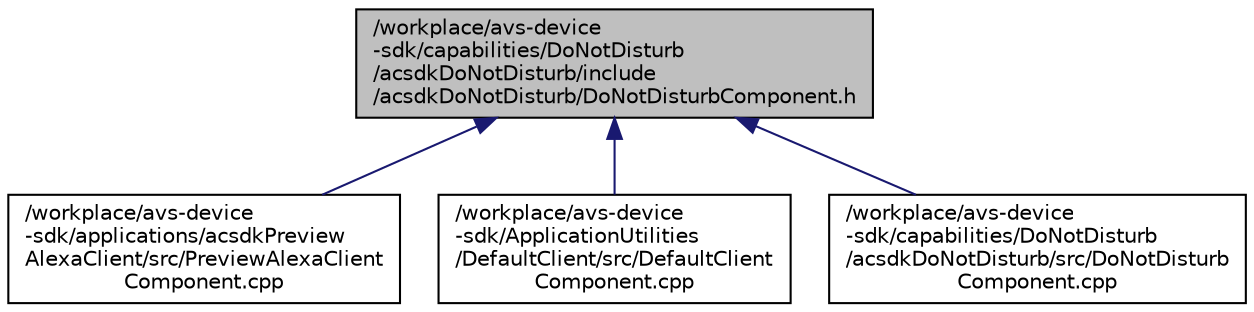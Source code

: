 digraph "/workplace/avs-device-sdk/capabilities/DoNotDisturb/acsdkDoNotDisturb/include/acsdkDoNotDisturb/DoNotDisturbComponent.h"
{
  edge [fontname="Helvetica",fontsize="10",labelfontname="Helvetica",labelfontsize="10"];
  node [fontname="Helvetica",fontsize="10",shape=record];
  Node151 [label="/workplace/avs-device\l-sdk/capabilities/DoNotDisturb\l/acsdkDoNotDisturb/include\l/acsdkDoNotDisturb/DoNotDisturbComponent.h",height=0.2,width=0.4,color="black", fillcolor="grey75", style="filled", fontcolor="black"];
  Node151 -> Node152 [dir="back",color="midnightblue",fontsize="10",style="solid",fontname="Helvetica"];
  Node152 [label="/workplace/avs-device\l-sdk/applications/acsdkPreview\lAlexaClient/src/PreviewAlexaClient\lComponent.cpp",height=0.2,width=0.4,color="black", fillcolor="white", style="filled",URL="$_preview_alexa_client_component_8cpp.html"];
  Node151 -> Node153 [dir="back",color="midnightblue",fontsize="10",style="solid",fontname="Helvetica"];
  Node153 [label="/workplace/avs-device\l-sdk/ApplicationUtilities\l/DefaultClient/src/DefaultClient\lComponent.cpp",height=0.2,width=0.4,color="black", fillcolor="white", style="filled",URL="$_default_client_component_8cpp.html"];
  Node151 -> Node154 [dir="back",color="midnightblue",fontsize="10",style="solid",fontname="Helvetica"];
  Node154 [label="/workplace/avs-device\l-sdk/capabilities/DoNotDisturb\l/acsdkDoNotDisturb/src/DoNotDisturb\lComponent.cpp",height=0.2,width=0.4,color="black", fillcolor="white", style="filled",URL="$_do_not_disturb_component_8cpp.html"];
}
